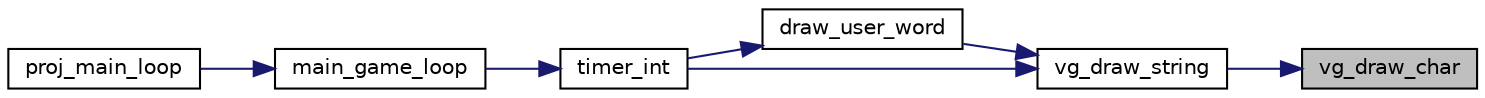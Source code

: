 digraph "vg_draw_char"
{
 // LATEX_PDF_SIZE
  edge [fontname="Helvetica",fontsize="10",labelfontname="Helvetica",labelfontsize="10"];
  node [fontname="Helvetica",fontsize="10",shape=record];
  rankdir="RL";
  Node1 [label="vg_draw_char",height=0.2,width=0.4,color="black", fillcolor="grey75", style="filled", fontcolor="black",tooltip="Draws a character in the specified coordinates with the specified color."];
  Node1 -> Node2 [dir="back",color="midnightblue",fontsize="10",style="solid",fontname="Helvetica"];
  Node2 [label="vg_draw_string",height=0.2,width=0.4,color="black", fillcolor="white", style="filled",URL="$video__gr_8c.html#aa6f33847fa05e5123517fab111cc6114",tooltip="Draws a string in the specified coordinates with the specified color."];
  Node2 -> Node3 [dir="back",color="midnightblue",fontsize="10",style="solid",fontname="Helvetica"];
  Node3 [label="draw_user_word",height=0.2,width=0.4,color="black", fillcolor="white", style="filled",URL="$manager_8c.html#a9cd7022ff34c76c5e3028c16419cf075",tooltip="Draws a word in the screen."];
  Node3 -> Node4 [dir="back",color="midnightblue",fontsize="10",style="solid",fontname="Helvetica"];
  Node4 [label="timer_int",height=0.2,width=0.4,color="black", fillcolor="white", style="filled",URL="$manager_8c.html#a9df05b246940004343097316105b03b0",tooltip="Timer interrupt handler. This function defines how timer interrupts are handled, depending on the cur..."];
  Node4 -> Node5 [dir="back",color="midnightblue",fontsize="10",style="solid",fontname="Helvetica"];
  Node5 [label="main_game_loop",height=0.2,width=0.4,color="black", fillcolor="white", style="filled",URL="$manager_8c.html#abfa3e0325d0e3c711d629d90574a80fc",tooltip="Function that handles the main game loop. This function handles the interrupts appropriately."];
  Node5 -> Node6 [dir="back",color="midnightblue",fontsize="10",style="solid",fontname="Helvetica"];
  Node6 [label="proj_main_loop",height=0.2,width=0.4,color="black", fillcolor="white", style="filled",URL="$proj_8c.html#ad290208c74ef25eb347d1d96a390cd66",tooltip=" "];
  Node2 -> Node4 [dir="back",color="midnightblue",fontsize="10",style="solid",fontname="Helvetica"];
}
